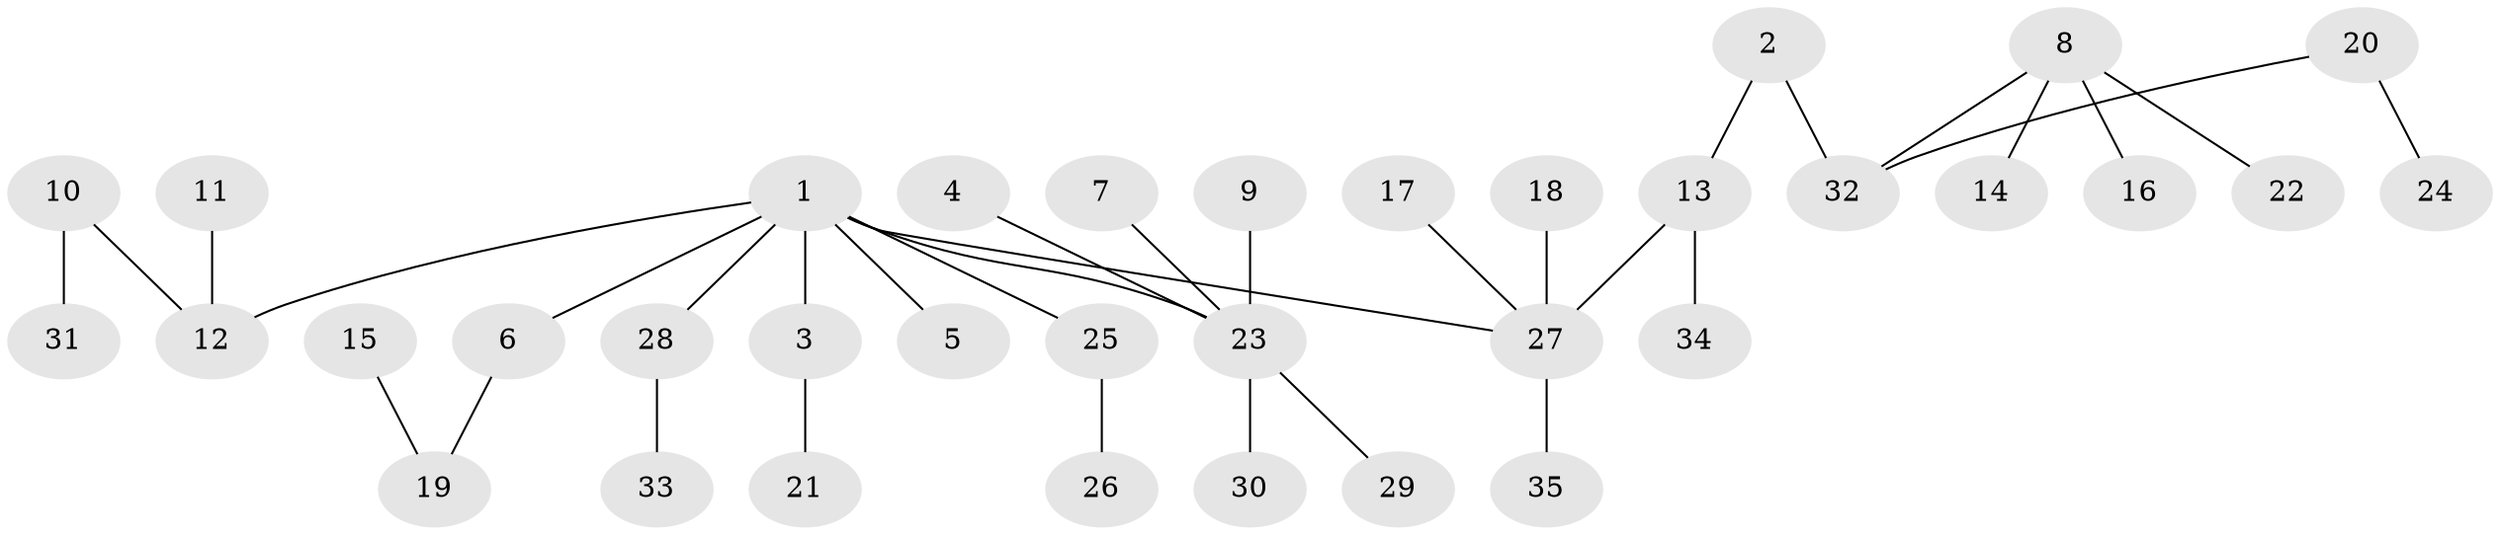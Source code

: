 // original degree distribution, {4: 0.08695652173913043, 5: 0.028985507246376812, 2: 0.3333333333333333, 3: 0.13043478260869565, 1: 0.42028985507246375}
// Generated by graph-tools (version 1.1) at 2025/26/03/09/25 03:26:32]
// undirected, 35 vertices, 34 edges
graph export_dot {
graph [start="1"]
  node [color=gray90,style=filled];
  1;
  2;
  3;
  4;
  5;
  6;
  7;
  8;
  9;
  10;
  11;
  12;
  13;
  14;
  15;
  16;
  17;
  18;
  19;
  20;
  21;
  22;
  23;
  24;
  25;
  26;
  27;
  28;
  29;
  30;
  31;
  32;
  33;
  34;
  35;
  1 -- 3 [weight=1.0];
  1 -- 5 [weight=1.0];
  1 -- 6 [weight=1.0];
  1 -- 12 [weight=1.0];
  1 -- 23 [weight=1.0];
  1 -- 25 [weight=1.0];
  1 -- 27 [weight=1.0];
  1 -- 28 [weight=1.0];
  2 -- 13 [weight=1.0];
  2 -- 32 [weight=1.0];
  3 -- 21 [weight=1.0];
  4 -- 23 [weight=1.0];
  6 -- 19 [weight=1.0];
  7 -- 23 [weight=1.0];
  8 -- 14 [weight=1.0];
  8 -- 16 [weight=1.0];
  8 -- 22 [weight=1.0];
  8 -- 32 [weight=1.0];
  9 -- 23 [weight=1.0];
  10 -- 12 [weight=1.0];
  10 -- 31 [weight=1.0];
  11 -- 12 [weight=1.0];
  13 -- 27 [weight=1.0];
  13 -- 34 [weight=1.0];
  15 -- 19 [weight=1.0];
  17 -- 27 [weight=1.0];
  18 -- 27 [weight=1.0];
  20 -- 24 [weight=1.0];
  20 -- 32 [weight=1.0];
  23 -- 29 [weight=1.0];
  23 -- 30 [weight=1.0];
  25 -- 26 [weight=1.0];
  27 -- 35 [weight=1.0];
  28 -- 33 [weight=1.0];
}
